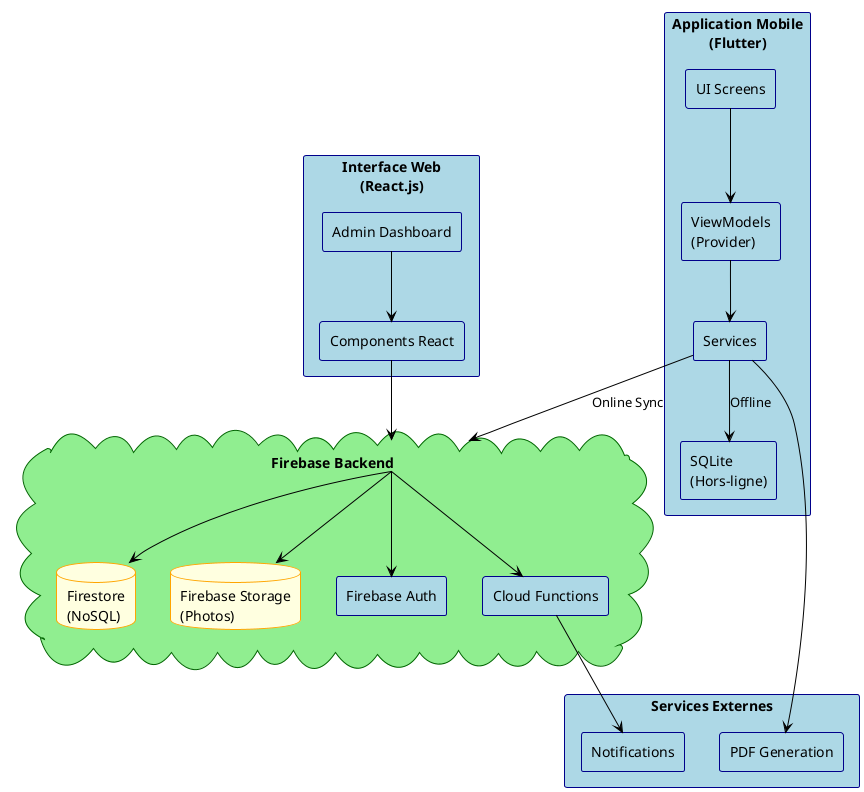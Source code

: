 @startuml
!theme plain

skinparam rectangle {
    BackgroundColor lightblue
    BorderColor darkblue
}
skinparam database {
    BackgroundColor lightyellow
    BorderColor orange
}
skinparam cloud {
    BackgroundColor lightgreen
    BorderColor darkgreen
}

rectangle "Application Mobile\n(Flutter)" as MOBILE {
    rectangle "UI Screens" as UI
    rectangle "ViewModels\n(Provider)" as VM
    rectangle "Services" as SERVICES
    rectangle "SQLite\n(Hors-ligne)" as SQLITE
}

rectangle "Interface Web\n(React.js)" as WEB {
    rectangle "Admin Dashboard" as DASHBOARD
    rectangle "Components React" as REACT_COMP
}

cloud "Firebase Backend" as FIREBASE {
    database "Firestore\n(NoSQL)" as FIRESTORE
    database "Firebase Storage\n(Photos)" as STORAGE
    rectangle "Firebase Auth" as AUTH
    rectangle "Cloud Functions" as FUNCTIONS
}

rectangle "Services Externes" as EXTERNAL {
    rectangle "PDF Generation" as PDF
    rectangle "Notifications" as NOTIF
}

UI --> VM
VM --> SERVICES
SERVICES --> SQLITE : "Offline"
SERVICES --> FIREBASE : "Online Sync"

DASHBOARD --> REACT_COMP
REACT_COMP --> FIREBASE

FIREBASE --> AUTH
FIREBASE --> FIRESTORE
FIREBASE --> STORAGE
FIREBASE --> FUNCTIONS

SERVICES --> PDF
FUNCTIONS --> NOTIF

@enduml